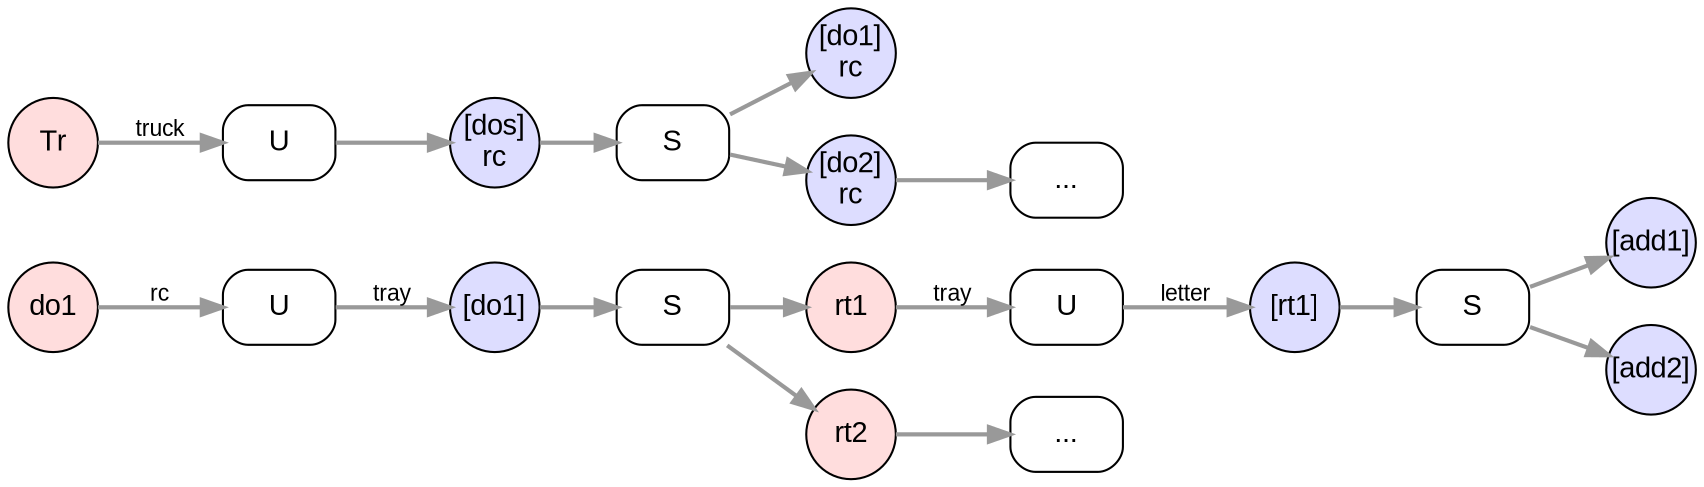 digraph d {
	node [fontname = "Arial"];
	edge [fontname = "Arial", fontsize=11,color="#999999", penwidth=2, weight=1];

	rankdir=LR
	subgraph func {
		node [shape=circle, style=filled, fillcolor="#DDDDFF", fixedsize=true, width=0.6]
		add1[label="[add1]"]
		add2[label="[add2]"]
		rt1[label="[rt1]"]
		dos[label="[dos]\nrc"]
		xxx[label="[do1]"]
		do1[label="[do1]\nrc"]
		do2[label="[do2]\nrc"]

	}
	subgraph nest {
		node [shape=circle, style=filled, fillcolor="#FFDDDD", fixedsize=true, width=0.6]
		truck [label=Tr]
		do1rcs[label="do1"]
		rt1Tray [label="rt1"]
		rt2Tray [label="rt2"]
	}

	subgraph process {
		node [shape=box, style=rounded]
		splitToAddr[label=S]
		splitToRoute[label=S]
		splitToDo[label=S]
		unpackTruckToRc[label=U]
		unpackRcToTray[label=U]
		unpackTrayToLetter[label=U]
	}
	subgraph invis {
		node [shape=box, style=rounded, label="..."]
		routeUnpackN
		dots1
	}
	splitToAddr -> add1
	splitToAddr -> add2
	rt1 -> splitToAddr

	unpackTrayToLetter -> rt1 [label="letter"]
	rt1Tray -> unpackTrayToLetter [label="tray"]
	splitToRoute -> rt1Tray
	splitToRoute -> rt2Tray -> routeUnpackN

	xxx -> splitToRoute
	unpackRcToTray -> xxx [label="tray"]
	do1rcs -> unpackRcToTray [label="rc"]

	truck -> unpackTruckToRc [label="truck"]
	unpackTruckToRc -> dos
	dos -> splitToDo
	splitToDo -> do1
	splitToDo -> do2 -> dots1
}
